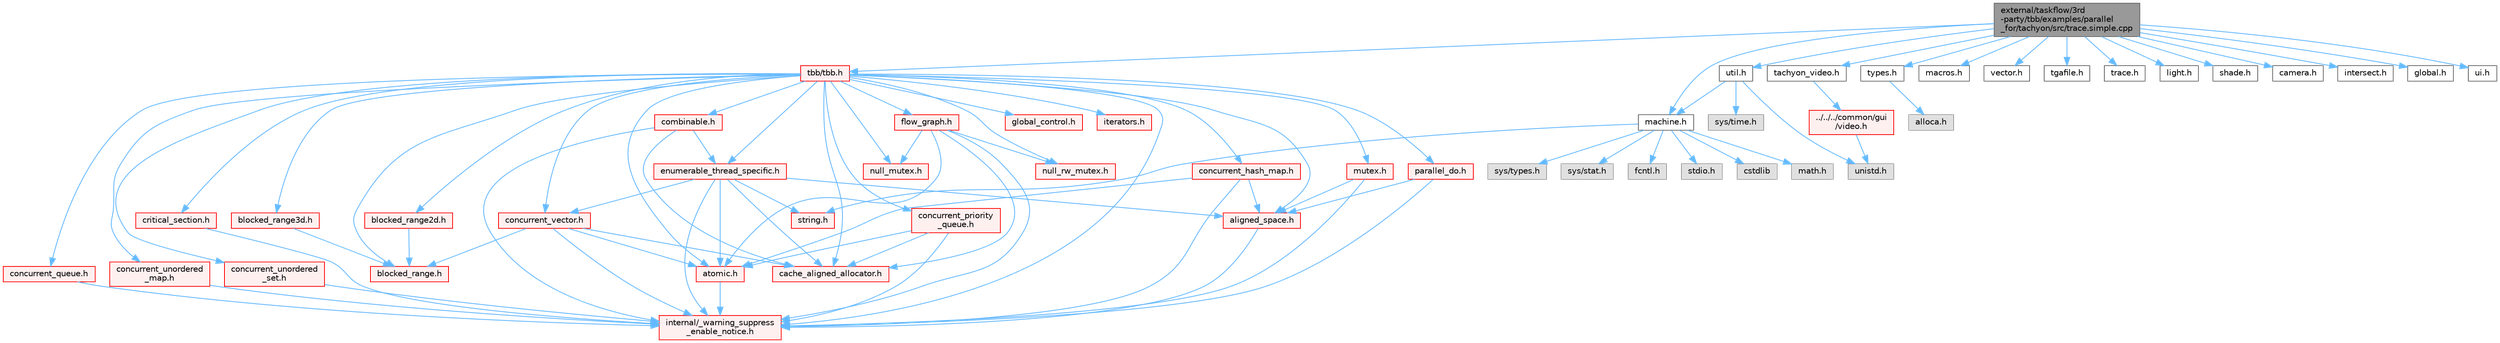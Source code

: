 digraph "external/taskflow/3rd-party/tbb/examples/parallel_for/tachyon/src/trace.simple.cpp"
{
 // LATEX_PDF_SIZE
  bgcolor="transparent";
  edge [fontname=Helvetica,fontsize=10,labelfontname=Helvetica,labelfontsize=10];
  node [fontname=Helvetica,fontsize=10,shape=box,height=0.2,width=0.4];
  Node1 [id="Node000001",label="external/taskflow/3rd\l-party/tbb/examples/parallel\l_for/tachyon/src/trace.simple.cpp",height=0.2,width=0.4,color="gray40", fillcolor="grey60", style="filled", fontcolor="black",tooltip=" "];
  Node1 -> Node2 [id="edge1_Node000001_Node000002",color="steelblue1",style="solid",tooltip=" "];
  Node2 [id="Node000002",label="machine.h",height=0.2,width=0.4,color="grey40", fillcolor="white", style="filled",URL="$machine_8h.html",tooltip=" "];
  Node2 -> Node3 [id="edge2_Node000002_Node000003",color="steelblue1",style="solid",tooltip=" "];
  Node3 [id="Node000003",label="stdio.h",height=0.2,width=0.4,color="grey60", fillcolor="#E0E0E0", style="filled",tooltip=" "];
  Node2 -> Node4 [id="edge3_Node000002_Node000004",color="steelblue1",style="solid",tooltip=" "];
  Node4 [id="Node000004",label="cstdlib",height=0.2,width=0.4,color="grey60", fillcolor="#E0E0E0", style="filled",tooltip=" "];
  Node2 -> Node5 [id="edge4_Node000002_Node000005",color="steelblue1",style="solid",tooltip=" "];
  Node5 [id="Node000005",label="string.h",height=0.2,width=0.4,color="red", fillcolor="#FFF0F0", style="filled",URL="$string_8h.html",tooltip=" "];
  Node2 -> Node154 [id="edge5_Node000002_Node000154",color="steelblue1",style="solid",tooltip=" "];
  Node154 [id="Node000154",label="math.h",height=0.2,width=0.4,color="grey60", fillcolor="#E0E0E0", style="filled",tooltip=" "];
  Node2 -> Node155 [id="edge6_Node000002_Node000155",color="steelblue1",style="solid",tooltip=" "];
  Node155 [id="Node000155",label="sys/types.h",height=0.2,width=0.4,color="grey60", fillcolor="#E0E0E0", style="filled",tooltip=" "];
  Node2 -> Node156 [id="edge7_Node000002_Node000156",color="steelblue1",style="solid",tooltip=" "];
  Node156 [id="Node000156",label="sys/stat.h",height=0.2,width=0.4,color="grey60", fillcolor="#E0E0E0", style="filled",tooltip=" "];
  Node2 -> Node157 [id="edge8_Node000002_Node000157",color="steelblue1",style="solid",tooltip=" "];
  Node157 [id="Node000157",label="fcntl.h",height=0.2,width=0.4,color="grey60", fillcolor="#E0E0E0", style="filled",tooltip=" "];
  Node1 -> Node158 [id="edge9_Node000001_Node000158",color="steelblue1",style="solid",tooltip=" "];
  Node158 [id="Node000158",label="types.h",height=0.2,width=0.4,color="grey40", fillcolor="white", style="filled",URL="$external_2taskflow_23rd-party_2tbb_2examples_2parallel__for_2tachyon_2src_2types_8h.html",tooltip=" "];
  Node158 -> Node159 [id="edge10_Node000158_Node000159",color="steelblue1",style="solid",tooltip=" "];
  Node159 [id="Node000159",label="alloca.h",height=0.2,width=0.4,color="grey60", fillcolor="#E0E0E0", style="filled",tooltip=" "];
  Node1 -> Node160 [id="edge11_Node000001_Node000160",color="steelblue1",style="solid",tooltip=" "];
  Node160 [id="Node000160",label="macros.h",height=0.2,width=0.4,color="grey40", fillcolor="white", style="filled",URL="$tbb_2examples_2parallel__for_2tachyon_2src_2_macros_8h.html",tooltip=" "];
  Node1 -> Node161 [id="edge12_Node000001_Node000161",color="steelblue1",style="solid",tooltip=" "];
  Node161 [id="Node000161",label="vector.h",height=0.2,width=0.4,color="grey40", fillcolor="white", style="filled",URL="$external_2taskflow_23rd-party_2tbb_2examples_2parallel__for_2tachyon_2src_2vector_8h.html",tooltip=" "];
  Node1 -> Node162 [id="edge13_Node000001_Node000162",color="steelblue1",style="solid",tooltip=" "];
  Node162 [id="Node000162",label="tgafile.h",height=0.2,width=0.4,color="grey40", fillcolor="white", style="filled",URL="$tgafile_8h.html",tooltip=" "];
  Node1 -> Node163 [id="edge14_Node000001_Node000163",color="steelblue1",style="solid",tooltip=" "];
  Node163 [id="Node000163",label="trace.h",height=0.2,width=0.4,color="grey40", fillcolor="white", style="filled",URL="$trace_8h.html",tooltip=" "];
  Node1 -> Node164 [id="edge15_Node000001_Node000164",color="steelblue1",style="solid",tooltip=" "];
  Node164 [id="Node000164",label="light.h",height=0.2,width=0.4,color="grey40", fillcolor="white", style="filled",URL="$light_8h.html",tooltip=" "];
  Node1 -> Node165 [id="edge16_Node000001_Node000165",color="steelblue1",style="solid",tooltip=" "];
  Node165 [id="Node000165",label="shade.h",height=0.2,width=0.4,color="grey40", fillcolor="white", style="filled",URL="$shade_8h.html",tooltip=" "];
  Node1 -> Node166 [id="edge17_Node000001_Node000166",color="steelblue1",style="solid",tooltip=" "];
  Node166 [id="Node000166",label="camera.h",height=0.2,width=0.4,color="grey40", fillcolor="white", style="filled",URL="$tbb_2examples_2parallel__for_2tachyon_2src_2camera_8h.html",tooltip=" "];
  Node1 -> Node167 [id="edge18_Node000001_Node000167",color="steelblue1",style="solid",tooltip=" "];
  Node167 [id="Node000167",label="util.h",height=0.2,width=0.4,color="grey40", fillcolor="white", style="filled",URL="$util_8h.html",tooltip=" "];
  Node167 -> Node2 [id="edge19_Node000167_Node000002",color="steelblue1",style="solid",tooltip=" "];
  Node167 -> Node168 [id="edge20_Node000167_Node000168",color="steelblue1",style="solid",tooltip=" "];
  Node168 [id="Node000168",label="sys/time.h",height=0.2,width=0.4,color="grey60", fillcolor="#E0E0E0", style="filled",tooltip=" "];
  Node167 -> Node169 [id="edge21_Node000167_Node000169",color="steelblue1",style="solid",tooltip=" "];
  Node169 [id="Node000169",label="unistd.h",height=0.2,width=0.4,color="grey60", fillcolor="#E0E0E0", style="filled",tooltip=" "];
  Node1 -> Node170 [id="edge22_Node000001_Node000170",color="steelblue1",style="solid",tooltip=" "];
  Node170 [id="Node000170",label="intersect.h",height=0.2,width=0.4,color="grey40", fillcolor="white", style="filled",URL="$intersect_8h.html",tooltip=" "];
  Node1 -> Node171 [id="edge23_Node000001_Node000171",color="steelblue1",style="solid",tooltip=" "];
  Node171 [id="Node000171",label="global.h",height=0.2,width=0.4,color="grey40", fillcolor="white", style="filled",URL="$global_8h.html",tooltip=" "];
  Node1 -> Node172 [id="edge24_Node000001_Node000172",color="steelblue1",style="solid",tooltip=" "];
  Node172 [id="Node000172",label="ui.h",height=0.2,width=0.4,color="grey40", fillcolor="white", style="filled",URL="$ui_8h.html",tooltip=" "];
  Node1 -> Node173 [id="edge25_Node000001_Node000173",color="steelblue1",style="solid",tooltip=" "];
  Node173 [id="Node000173",label="tachyon_video.h",height=0.2,width=0.4,color="grey40", fillcolor="white", style="filled",URL="$tachyon__video_8h.html",tooltip=" "];
  Node173 -> Node174 [id="edge26_Node000173_Node000174",color="steelblue1",style="solid",tooltip=" "];
  Node174 [id="Node000174",label="../../../common/gui\l/video.h",height=0.2,width=0.4,color="red", fillcolor="#FFF0F0", style="filled",URL="$3rd-party_2tbb_2examples_2common_2gui_2video_8h.html",tooltip=" "];
  Node174 -> Node169 [id="edge27_Node000174_Node000169",color="steelblue1",style="solid",tooltip=" "];
  Node1 -> Node176 [id="edge28_Node000001_Node000176",color="steelblue1",style="solid",tooltip=" "];
  Node176 [id="Node000176",label="tbb/tbb.h",height=0.2,width=0.4,color="red", fillcolor="#FFF0F0", style="filled",URL="$tbb_8h.html",tooltip=" "];
  Node176 -> Node177 [id="edge29_Node000176_Node000177",color="steelblue1",style="solid",tooltip=" "];
  Node177 [id="Node000177",label="internal/_warning_suppress\l_enable_notice.h",height=0.2,width=0.4,color="red", fillcolor="#FFF0F0", style="filled",URL="$__warning__suppress__enable__notice_8h.html",tooltip=" "];
  Node176 -> Node179 [id="edge30_Node000176_Node000179",color="steelblue1",style="solid",tooltip=" "];
  Node179 [id="Node000179",label="aligned_space.h",height=0.2,width=0.4,color="red", fillcolor="#FFF0F0", style="filled",URL="$aligned__space_8h.html",tooltip=" "];
  Node179 -> Node177 [id="edge31_Node000179_Node000177",color="steelblue1",style="solid",tooltip=" "];
  Node176 -> Node184 [id="edge32_Node000176_Node000184",color="steelblue1",style="solid",tooltip=" "];
  Node184 [id="Node000184",label="atomic.h",height=0.2,width=0.4,color="red", fillcolor="#FFF0F0", style="filled",URL="$external_2taskflow_23rd-party_2tbb_2include_2tbb_2atomic_8h.html",tooltip=" "];
  Node184 -> Node177 [id="edge33_Node000184_Node000177",color="steelblue1",style="solid",tooltip=" "];
  Node176 -> Node185 [id="edge34_Node000176_Node000185",color="steelblue1",style="solid",tooltip=" "];
  Node185 [id="Node000185",label="blocked_range.h",height=0.2,width=0.4,color="red", fillcolor="#FFF0F0", style="filled",URL="$blocked__range_8h.html",tooltip=" "];
  Node176 -> Node186 [id="edge35_Node000176_Node000186",color="steelblue1",style="solid",tooltip=" "];
  Node186 [id="Node000186",label="blocked_range2d.h",height=0.2,width=0.4,color="red", fillcolor="#FFF0F0", style="filled",URL="$blocked__range2d_8h.html",tooltip=" "];
  Node186 -> Node185 [id="edge36_Node000186_Node000185",color="steelblue1",style="solid",tooltip=" "];
  Node176 -> Node187 [id="edge37_Node000176_Node000187",color="steelblue1",style="solid",tooltip=" "];
  Node187 [id="Node000187",label="blocked_range3d.h",height=0.2,width=0.4,color="red", fillcolor="#FFF0F0", style="filled",URL="$blocked__range3d_8h.html",tooltip=" "];
  Node187 -> Node185 [id="edge38_Node000187_Node000185",color="steelblue1",style="solid",tooltip=" "];
  Node176 -> Node188 [id="edge39_Node000176_Node000188",color="steelblue1",style="solid",tooltip=" "];
  Node188 [id="Node000188",label="cache_aligned_allocator.h",height=0.2,width=0.4,color="red", fillcolor="#FFF0F0", style="filled",URL="$cache__aligned__allocator_8h.html",tooltip=" "];
  Node176 -> Node189 [id="edge40_Node000176_Node000189",color="steelblue1",style="solid",tooltip=" "];
  Node189 [id="Node000189",label="combinable.h",height=0.2,width=0.4,color="red", fillcolor="#FFF0F0", style="filled",URL="$combinable_8h.html",tooltip=" "];
  Node189 -> Node177 [id="edge41_Node000189_Node000177",color="steelblue1",style="solid",tooltip=" "];
  Node189 -> Node190 [id="edge42_Node000189_Node000190",color="steelblue1",style="solid",tooltip=" "];
  Node190 [id="Node000190",label="enumerable_thread_specific.h",height=0.2,width=0.4,color="red", fillcolor="#FFF0F0", style="filled",URL="$enumerable__thread__specific_8h.html",tooltip=" "];
  Node190 -> Node177 [id="edge43_Node000190_Node000177",color="steelblue1",style="solid",tooltip=" "];
  Node190 -> Node184 [id="edge44_Node000190_Node000184",color="steelblue1",style="solid",tooltip=" "];
  Node190 -> Node191 [id="edge45_Node000190_Node000191",color="steelblue1",style="solid",tooltip=" "];
  Node191 [id="Node000191",label="concurrent_vector.h",height=0.2,width=0.4,color="red", fillcolor="#FFF0F0", style="filled",URL="$concurrent__vector_8h.html",tooltip=" "];
  Node191 -> Node177 [id="edge46_Node000191_Node000177",color="steelblue1",style="solid",tooltip=" "];
  Node191 -> Node184 [id="edge47_Node000191_Node000184",color="steelblue1",style="solid",tooltip=" "];
  Node191 -> Node188 [id="edge48_Node000191_Node000188",color="steelblue1",style="solid",tooltip=" "];
  Node191 -> Node185 [id="edge49_Node000191_Node000185",color="steelblue1",style="solid",tooltip=" "];
  Node190 -> Node188 [id="edge50_Node000190_Node000188",color="steelblue1",style="solid",tooltip=" "];
  Node190 -> Node179 [id="edge51_Node000190_Node000179",color="steelblue1",style="solid",tooltip=" "];
  Node190 -> Node5 [id="edge52_Node000190_Node000005",color="steelblue1",style="solid",tooltip=" "];
  Node189 -> Node188 [id="edge53_Node000189_Node000188",color="steelblue1",style="solid",tooltip=" "];
  Node176 -> Node244 [id="edge54_Node000176_Node000244",color="steelblue1",style="solid",tooltip=" "];
  Node244 [id="Node000244",label="concurrent_hash_map.h",height=0.2,width=0.4,color="red", fillcolor="#FFF0F0", style="filled",URL="$concurrent__hash__map_8h.html",tooltip=" "];
  Node244 -> Node177 [id="edge55_Node000244_Node000177",color="steelblue1",style="solid",tooltip=" "];
  Node244 -> Node184 [id="edge56_Node000244_Node000184",color="steelblue1",style="solid",tooltip=" "];
  Node244 -> Node179 [id="edge57_Node000244_Node000179",color="steelblue1",style="solid",tooltip=" "];
  Node176 -> Node247 [id="edge58_Node000176_Node000247",color="steelblue1",style="solid",tooltip=" "];
  Node247 [id="Node000247",label="concurrent_priority\l_queue.h",height=0.2,width=0.4,color="red", fillcolor="#FFF0F0", style="filled",URL="$concurrent__priority__queue_8h.html",tooltip=" "];
  Node247 -> Node177 [id="edge59_Node000247_Node000177",color="steelblue1",style="solid",tooltip=" "];
  Node247 -> Node184 [id="edge60_Node000247_Node000184",color="steelblue1",style="solid",tooltip=" "];
  Node247 -> Node188 [id="edge61_Node000247_Node000188",color="steelblue1",style="solid",tooltip=" "];
  Node176 -> Node251 [id="edge62_Node000176_Node000251",color="steelblue1",style="solid",tooltip=" "];
  Node251 [id="Node000251",label="concurrent_queue.h",height=0.2,width=0.4,color="red", fillcolor="#FFF0F0", style="filled",URL="$concurrent__queue_8h.html",tooltip=" "];
  Node251 -> Node177 [id="edge63_Node000251_Node000177",color="steelblue1",style="solid",tooltip=" "];
  Node176 -> Node254 [id="edge64_Node000176_Node000254",color="steelblue1",style="solid",tooltip=" "];
  Node254 [id="Node000254",label="concurrent_unordered\l_map.h",height=0.2,width=0.4,color="red", fillcolor="#FFF0F0", style="filled",URL="$concurrent__unordered__map_8h.html",tooltip=" "];
  Node254 -> Node177 [id="edge65_Node000254_Node000177",color="steelblue1",style="solid",tooltip=" "];
  Node176 -> Node256 [id="edge66_Node000176_Node000256",color="steelblue1",style="solid",tooltip=" "];
  Node256 [id="Node000256",label="concurrent_unordered\l_set.h",height=0.2,width=0.4,color="red", fillcolor="#FFF0F0", style="filled",URL="$concurrent__unordered__set_8h.html",tooltip=" "];
  Node256 -> Node177 [id="edge67_Node000256_Node000177",color="steelblue1",style="solid",tooltip=" "];
  Node176 -> Node191 [id="edge68_Node000176_Node000191",color="steelblue1",style="solid",tooltip=" "];
  Node176 -> Node257 [id="edge69_Node000176_Node000257",color="steelblue1",style="solid",tooltip=" "];
  Node257 [id="Node000257",label="critical_section.h",height=0.2,width=0.4,color="red", fillcolor="#FFF0F0", style="filled",URL="$critical__section_8h.html",tooltip=" "];
  Node257 -> Node177 [id="edge70_Node000257_Node000177",color="steelblue1",style="solid",tooltip=" "];
  Node176 -> Node190 [id="edge71_Node000176_Node000190",color="steelblue1",style="solid",tooltip=" "];
  Node176 -> Node259 [id="edge72_Node000176_Node000259",color="steelblue1",style="solid",tooltip=" "];
  Node259 [id="Node000259",label="flow_graph.h",height=0.2,width=0.4,color="red", fillcolor="#FFF0F0", style="filled",URL="$flow__graph_8h.html",tooltip="The graph related classes and functions"];
  Node259 -> Node177 [id="edge73_Node000259_Node000177",color="steelblue1",style="solid",tooltip=" "];
  Node259 -> Node184 [id="edge74_Node000259_Node000184",color="steelblue1",style="solid",tooltip=" "];
  Node259 -> Node260 [id="edge75_Node000259_Node000260",color="steelblue1",style="solid",tooltip=" "];
  Node260 [id="Node000260",label="null_mutex.h",height=0.2,width=0.4,color="red", fillcolor="#FFF0F0", style="filled",URL="$external_2taskflow_23rd-party_2tbb_2include_2tbb_2null__mutex_8h.html",tooltip=" "];
  Node259 -> Node261 [id="edge76_Node000259_Node000261",color="steelblue1",style="solid",tooltip=" "];
  Node261 [id="Node000261",label="null_rw_mutex.h",height=0.2,width=0.4,color="red", fillcolor="#FFF0F0", style="filled",URL="$null__rw__mutex_8h.html",tooltip=" "];
  Node259 -> Node188 [id="edge77_Node000259_Node000188",color="steelblue1",style="solid",tooltip=" "];
  Node176 -> Node277 [id="edge78_Node000176_Node000277",color="steelblue1",style="solid",tooltip=" "];
  Node277 [id="Node000277",label="global_control.h",height=0.2,width=0.4,color="red", fillcolor="#FFF0F0", style="filled",URL="$global__control_8h.html",tooltip=" "];
  Node176 -> Node278 [id="edge79_Node000176_Node000278",color="steelblue1",style="solid",tooltip=" "];
  Node278 [id="Node000278",label="iterators.h",height=0.2,width=0.4,color="red", fillcolor="#FFF0F0", style="filled",URL="$iterators_8h.html",tooltip=" "];
  Node176 -> Node279 [id="edge80_Node000176_Node000279",color="steelblue1",style="solid",tooltip=" "];
  Node279 [id="Node000279",label="mutex.h",height=0.2,width=0.4,color="red", fillcolor="#FFF0F0", style="filled",URL="$mutex_8h.html",tooltip=" "];
  Node279 -> Node177 [id="edge81_Node000279_Node000177",color="steelblue1",style="solid",tooltip=" "];
  Node279 -> Node179 [id="edge82_Node000279_Node000179",color="steelblue1",style="solid",tooltip=" "];
  Node176 -> Node260 [id="edge83_Node000176_Node000260",color="steelblue1",style="solid",tooltip=" "];
  Node176 -> Node261 [id="edge84_Node000176_Node000261",color="steelblue1",style="solid",tooltip=" "];
  Node176 -> Node280 [id="edge85_Node000176_Node000280",color="steelblue1",style="solid",tooltip=" "];
  Node280 [id="Node000280",label="parallel_do.h",height=0.2,width=0.4,color="red", fillcolor="#FFF0F0", style="filled",URL="$parallel__do_8h.html",tooltip=" "];
  Node280 -> Node177 [id="edge86_Node000280_Node000177",color="steelblue1",style="solid",tooltip=" "];
  Node280 -> Node179 [id="edge87_Node000280_Node000179",color="steelblue1",style="solid",tooltip=" "];
}
